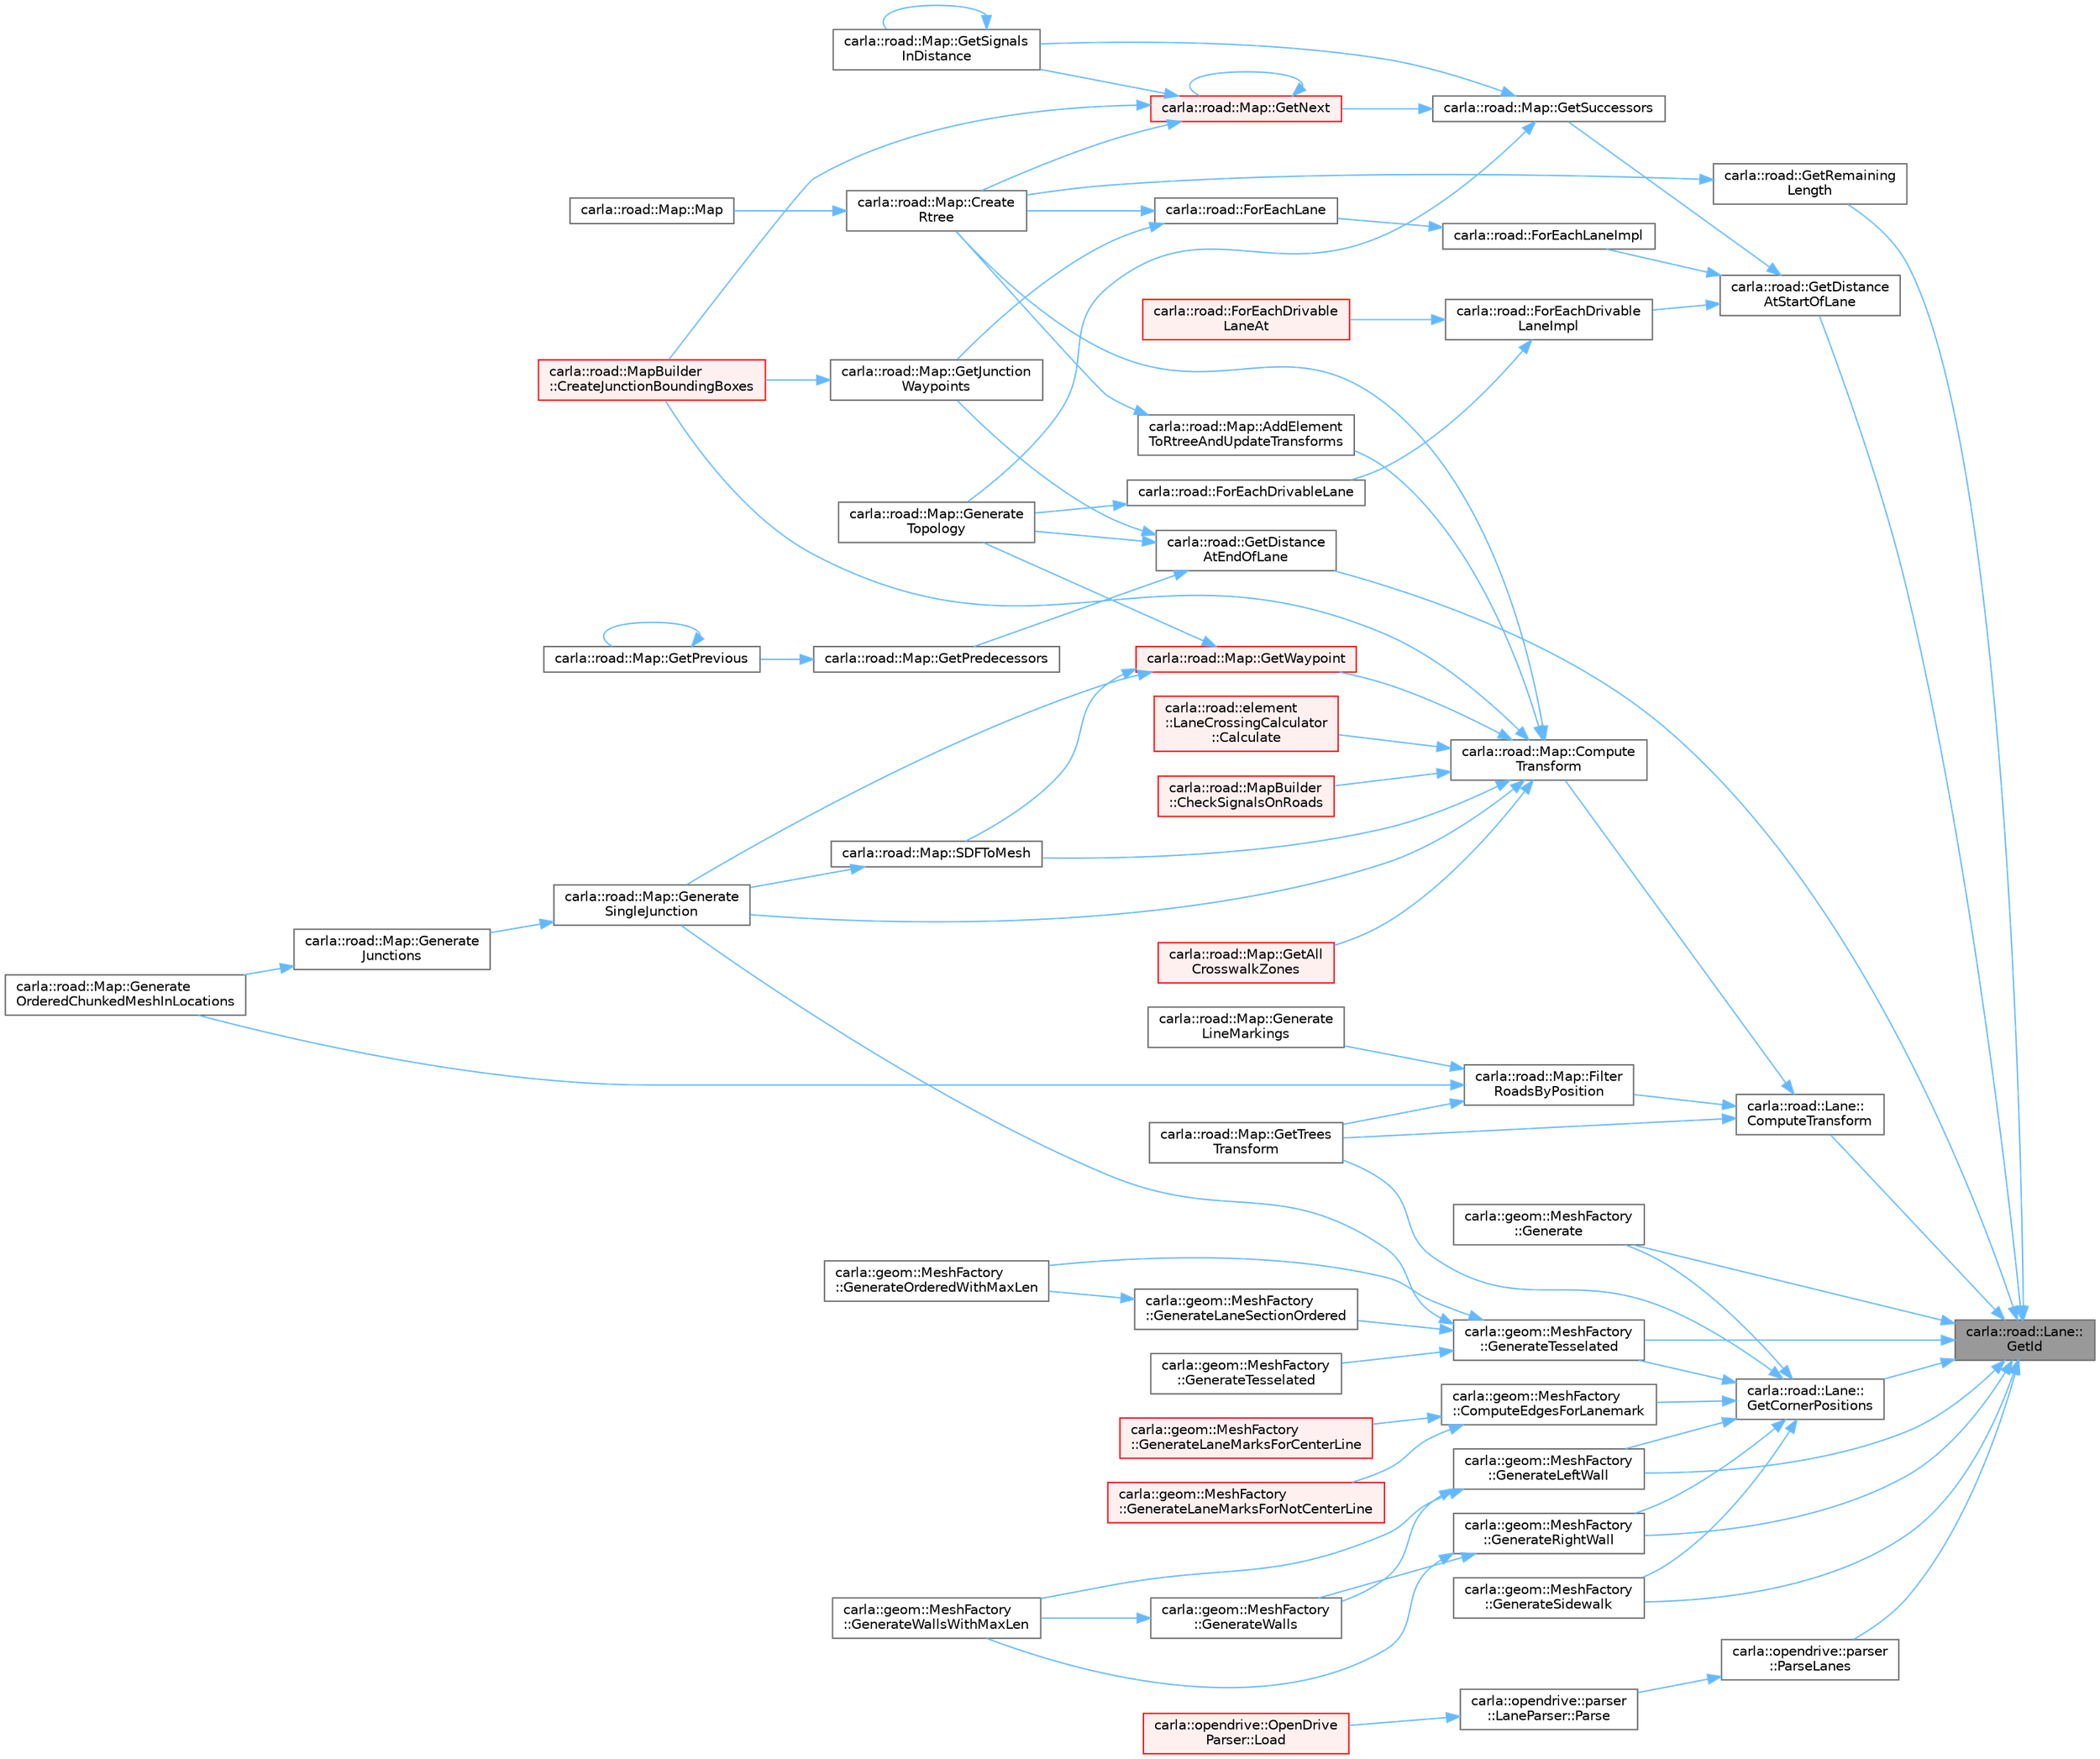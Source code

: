 digraph "carla::road::Lane::GetId"
{
 // INTERACTIVE_SVG=YES
 // LATEX_PDF_SIZE
  bgcolor="transparent";
  edge [fontname=Helvetica,fontsize=10,labelfontname=Helvetica,labelfontsize=10];
  node [fontname=Helvetica,fontsize=10,shape=box,height=0.2,width=0.4];
  rankdir="RL";
  Node1 [id="Node000001",label="carla::road::Lane::\lGetId",height=0.2,width=0.4,color="gray40", fillcolor="grey60", style="filled", fontcolor="black",tooltip=" "];
  Node1 -> Node2 [id="edge1_Node000001_Node000002",dir="back",color="steelblue1",style="solid",tooltip=" "];
  Node2 [id="Node000002",label="carla::road::Lane::\lComputeTransform",height=0.2,width=0.4,color="grey40", fillcolor="white", style="filled",URL="$df/d85/classcarla_1_1road_1_1Lane.html#a5b6a44fb0e0cd41e21557e93f913f45a",tooltip=" "];
  Node2 -> Node3 [id="edge2_Node000002_Node000003",dir="back",color="steelblue1",style="solid",tooltip=" "];
  Node3 [id="Node000003",label="carla::road::Map::Compute\lTransform",height=0.2,width=0.4,color="grey40", fillcolor="white", style="filled",URL="$d0/d34/classcarla_1_1road_1_1Map.html#ab92716131e75fa9760042389d14f56a2",tooltip=" "];
  Node3 -> Node4 [id="edge3_Node000003_Node000004",dir="back",color="steelblue1",style="solid",tooltip=" "];
  Node4 [id="Node000004",label="carla::road::Map::AddElement\lToRtreeAndUpdateTransforms",height=0.2,width=0.4,color="grey40", fillcolor="white", style="filled",URL="$d0/d34/classcarla_1_1road_1_1Map.html#a36af7faea3211dab99511c59e06c52c2",tooltip=" "];
  Node4 -> Node5 [id="edge4_Node000004_Node000005",dir="back",color="steelblue1",style="solid",tooltip=" "];
  Node5 [id="Node000005",label="carla::road::Map::Create\lRtree",height=0.2,width=0.4,color="grey40", fillcolor="white", style="filled",URL="$d0/d34/classcarla_1_1road_1_1Map.html#ad30ed42bc1a8089df7d63ec8cdfa3e72",tooltip=" "];
  Node5 -> Node6 [id="edge5_Node000005_Node000006",dir="back",color="steelblue1",style="solid",tooltip=" "];
  Node6 [id="Node000006",label="carla::road::Map::Map",height=0.2,width=0.4,color="grey40", fillcolor="white", style="filled",URL="$d0/d34/classcarla_1_1road_1_1Map.html#a8f7405072e937b732ea32c9b73bd116c",tooltip="========================================================================"];
  Node3 -> Node7 [id="edge6_Node000003_Node000007",dir="back",color="steelblue1",style="solid",tooltip=" "];
  Node7 [id="Node000007",label="carla::road::element\l::LaneCrossingCalculator\l::Calculate",height=0.2,width=0.4,color="red", fillcolor="#FFF0F0", style="filled",URL="$d2/d60/classcarla_1_1road_1_1element_1_1LaneCrossingCalculator.html#a589511f573df9e9c46c55a7a46c02cd6",tooltip=" "];
  Node3 -> Node9 [id="edge7_Node000003_Node000009",dir="back",color="steelblue1",style="solid",tooltip=" "];
  Node9 [id="Node000009",label="carla::road::MapBuilder\l::CheckSignalsOnRoads",height=0.2,width=0.4,color="red", fillcolor="#FFF0F0", style="filled",URL="$de/d16/classcarla_1_1road_1_1MapBuilder.html#af3773de062a9e9aec4310f024f19ba28",tooltip="Checks signals overlapping driving lanes and emits a warning"];
  Node3 -> Node29 [id="edge8_Node000003_Node000029",dir="back",color="steelblue1",style="solid",tooltip=" "];
  Node29 [id="Node000029",label="carla::road::MapBuilder\l::CreateJunctionBoundingBoxes",height=0.2,width=0.4,color="red", fillcolor="#FFF0F0", style="filled",URL="$de/d16/classcarla_1_1road_1_1MapBuilder.html#ab0d9fe008defb1501769cf62f8cadf14",tooltip="Create the bounding boxes of each junction"];
  Node3 -> Node5 [id="edge9_Node000003_Node000005",dir="back",color="steelblue1",style="solid",tooltip=" "];
  Node3 -> Node30 [id="edge10_Node000003_Node000030",dir="back",color="steelblue1",style="solid",tooltip=" "];
  Node30 [id="Node000030",label="carla::road::Map::Generate\lSingleJunction",height=0.2,width=0.4,color="grey40", fillcolor="white", style="filled",URL="$d0/d34/classcarla_1_1road_1_1Map.html#accf4f345bb9db4bcd6cdd9e6fec322cc",tooltip=" "];
  Node30 -> Node31 [id="edge11_Node000030_Node000031",dir="back",color="steelblue1",style="solid",tooltip=" "];
  Node31 [id="Node000031",label="carla::road::Map::Generate\lJunctions",height=0.2,width=0.4,color="grey40", fillcolor="white", style="filled",URL="$d0/d34/classcarla_1_1road_1_1Map.html#aa51550af7f6efc7df8691eb41225beec",tooltip=" "];
  Node31 -> Node32 [id="edge12_Node000031_Node000032",dir="back",color="steelblue1",style="solid",tooltip=" "];
  Node32 [id="Node000032",label="carla::road::Map::Generate\lOrderedChunkedMeshInLocations",height=0.2,width=0.4,color="grey40", fillcolor="white", style="filled",URL="$d0/d34/classcarla_1_1road_1_1Map.html#ac77235567699cc2853177c441390fd14",tooltip=" "];
  Node3 -> Node33 [id="edge13_Node000003_Node000033",dir="back",color="steelblue1",style="solid",tooltip=" "];
  Node33 [id="Node000033",label="carla::road::Map::GetAll\lCrosswalkZones",height=0.2,width=0.4,color="red", fillcolor="#FFF0F0", style="filled",URL="$d0/d34/classcarla_1_1road_1_1Map.html#ad5c36d945ee852b47b55e7d3210a20d0",tooltip="Returns a list of locations defining 2d areas, when a location is repeated an area is finished"];
  Node3 -> Node35 [id="edge14_Node000003_Node000035",dir="back",color="steelblue1",style="solid",tooltip=" "];
  Node35 [id="Node000035",label="carla::road::Map::GetWaypoint",height=0.2,width=0.4,color="red", fillcolor="#FFF0F0", style="filled",URL="$d0/d34/classcarla_1_1road_1_1Map.html#a39f0ccacb98f62b339de96c69621543b",tooltip=" "];
  Node35 -> Node30 [id="edge15_Node000035_Node000030",dir="back",color="steelblue1",style="solid",tooltip=" "];
  Node35 -> Node36 [id="edge16_Node000035_Node000036",dir="back",color="steelblue1",style="solid",tooltip=" "];
  Node36 [id="Node000036",label="carla::road::Map::Generate\lTopology",height=0.2,width=0.4,color="grey40", fillcolor="white", style="filled",URL="$d0/d34/classcarla_1_1road_1_1Map.html#a047f3fd871248ef6cea3d7057e38830b",tooltip="Generate the minimum set of waypoints that define the topology of map."];
  Node35 -> Node38 [id="edge17_Node000035_Node000038",dir="back",color="steelblue1",style="solid",tooltip=" "];
  Node38 [id="Node000038",label="carla::road::Map::SDFToMesh",height=0.2,width=0.4,color="grey40", fillcolor="white", style="filled",URL="$d0/d34/classcarla_1_1road_1_1Map.html#a1653a470bdf6e93b0471773b2e079847",tooltip=" "];
  Node38 -> Node30 [id="edge18_Node000038_Node000030",dir="back",color="steelblue1",style="solid",tooltip=" "];
  Node3 -> Node38 [id="edge19_Node000003_Node000038",dir="back",color="steelblue1",style="solid",tooltip=" "];
  Node2 -> Node39 [id="edge20_Node000002_Node000039",dir="back",color="steelblue1",style="solid",tooltip=" "];
  Node39 [id="Node000039",label="carla::road::Map::Filter\lRoadsByPosition",height=0.2,width=0.4,color="grey40", fillcolor="white", style="filled",URL="$d0/d34/classcarla_1_1road_1_1Map.html#a3552f28db07d8de3e0a41d693412171e",tooltip=" "];
  Node39 -> Node40 [id="edge21_Node000039_Node000040",dir="back",color="steelblue1",style="solid",tooltip=" "];
  Node40 [id="Node000040",label="carla::road::Map::Generate\lLineMarkings",height=0.2,width=0.4,color="grey40", fillcolor="white", style="filled",URL="$d0/d34/classcarla_1_1road_1_1Map.html#ad84d5990ccd301600bdf6863ed04dcdd",tooltip="Buids a list of meshes related with LineMarkings"];
  Node39 -> Node32 [id="edge22_Node000039_Node000032",dir="back",color="steelblue1",style="solid",tooltip=" "];
  Node39 -> Node41 [id="edge23_Node000039_Node000041",dir="back",color="steelblue1",style="solid",tooltip=" "];
  Node41 [id="Node000041",label="carla::road::Map::GetTrees\lTransform",height=0.2,width=0.4,color="grey40", fillcolor="white", style="filled",URL="$d0/d34/classcarla_1_1road_1_1Map.html#a17e65cd8e5fb3d61bf5a732bf225710d",tooltip=" "];
  Node2 -> Node41 [id="edge24_Node000002_Node000041",dir="back",color="steelblue1",style="solid",tooltip=" "];
  Node1 -> Node42 [id="edge25_Node000001_Node000042",dir="back",color="steelblue1",style="solid",tooltip=" "];
  Node42 [id="Node000042",label="carla::geom::MeshFactory\l::Generate",height=0.2,width=0.4,color="grey40", fillcolor="white", style="filled",URL="$d6/d3d/classcarla_1_1geom_1_1MeshFactory.html#a1e3c826505f82d1ddffd9f40c39cfa2a",tooltip="Generates a mesh that defines a lane from a given s start and end"];
  Node1 -> Node43 [id="edge26_Node000001_Node000043",dir="back",color="steelblue1",style="solid",tooltip=" "];
  Node43 [id="Node000043",label="carla::geom::MeshFactory\l::GenerateLeftWall",height=0.2,width=0.4,color="grey40", fillcolor="white", style="filled",URL="$d6/d3d/classcarla_1_1geom_1_1MeshFactory.html#a202f9750d3be15d0af4b42b3a90f3662",tooltip="Generates a wall-like mesh at the left side of the lane"];
  Node43 -> Node44 [id="edge27_Node000043_Node000044",dir="back",color="steelblue1",style="solid",tooltip=" "];
  Node44 [id="Node000044",label="carla::geom::MeshFactory\l::GenerateWalls",height=0.2,width=0.4,color="grey40", fillcolor="white", style="filled",URL="$d6/d3d/classcarla_1_1geom_1_1MeshFactory.html#aec242ce8214cea646ba254c0cfc0176a",tooltip="Genrates a mesh representing a wall on the road corners to avoid cars falling down"];
  Node44 -> Node45 [id="edge28_Node000044_Node000045",dir="back",color="steelblue1",style="solid",tooltip=" "];
  Node45 [id="Node000045",label="carla::geom::MeshFactory\l::GenerateWallsWithMaxLen",height=0.2,width=0.4,color="grey40", fillcolor="white", style="filled",URL="$d6/d3d/classcarla_1_1geom_1_1MeshFactory.html#a5588f2f98ea42ade1082db0ef1c8ce7b",tooltip="Generates a list of meshes that defines a lane_section safety wall with a maximum length"];
  Node43 -> Node45 [id="edge29_Node000043_Node000045",dir="back",color="steelblue1",style="solid",tooltip=" "];
  Node1 -> Node46 [id="edge30_Node000001_Node000046",dir="back",color="steelblue1",style="solid",tooltip=" "];
  Node46 [id="Node000046",label="carla::geom::MeshFactory\l::GenerateRightWall",height=0.2,width=0.4,color="grey40", fillcolor="white", style="filled",URL="$d6/d3d/classcarla_1_1geom_1_1MeshFactory.html#a11c673db2f69ad3c21ebba4d068b8c6c",tooltip="Generates a wall-like mesh at the right side of the lane"];
  Node46 -> Node44 [id="edge31_Node000046_Node000044",dir="back",color="steelblue1",style="solid",tooltip=" "];
  Node46 -> Node45 [id="edge32_Node000046_Node000045",dir="back",color="steelblue1",style="solid",tooltip=" "];
  Node1 -> Node47 [id="edge33_Node000001_Node000047",dir="back",color="steelblue1",style="solid",tooltip=" "];
  Node47 [id="Node000047",label="carla::geom::MeshFactory\l::GenerateSidewalk",height=0.2,width=0.4,color="grey40", fillcolor="white", style="filled",URL="$d6/d3d/classcarla_1_1geom_1_1MeshFactory.html#a307f715a3e409fd5db0ce50f45c40478",tooltip=" "];
  Node1 -> Node48 [id="edge34_Node000001_Node000048",dir="back",color="steelblue1",style="solid",tooltip=" "];
  Node48 [id="Node000048",label="carla::geom::MeshFactory\l::GenerateTesselated",height=0.2,width=0.4,color="grey40", fillcolor="white", style="filled",URL="$d6/d3d/classcarla_1_1geom_1_1MeshFactory.html#ae26205cfd730254bb1a35302386b497f",tooltip="Generates a mesh that defines a lane from a given s start and end with bigger tesselation"];
  Node48 -> Node49 [id="edge35_Node000048_Node000049",dir="back",color="steelblue1",style="solid",tooltip=" "];
  Node49 [id="Node000049",label="carla::geom::MeshFactory\l::GenerateLaneSectionOrdered",height=0.2,width=0.4,color="grey40", fillcolor="white", style="filled",URL="$d6/d3d/classcarla_1_1geom_1_1MeshFactory.html#ab98f3e86a2e1abf508c132708c48e414",tooltip="Generates a mesh that defines a lane section"];
  Node49 -> Node50 [id="edge36_Node000049_Node000050",dir="back",color="steelblue1",style="solid",tooltip=" "];
  Node50 [id="Node000050",label="carla::geom::MeshFactory\l::GenerateOrderedWithMaxLen",height=0.2,width=0.4,color="grey40", fillcolor="white", style="filled",URL="$d6/d3d/classcarla_1_1geom_1_1MeshFactory.html#acce620f6e7432999236d4dd2c7900e24",tooltip="Generates a list of meshes that defines a lane_section with a maximum length"];
  Node48 -> Node50 [id="edge37_Node000048_Node000050",dir="back",color="steelblue1",style="solid",tooltip=" "];
  Node48 -> Node30 [id="edge38_Node000048_Node000030",dir="back",color="steelblue1",style="solid",tooltip=" "];
  Node48 -> Node51 [id="edge39_Node000048_Node000051",dir="back",color="steelblue1",style="solid",tooltip=" "];
  Node51 [id="Node000051",label="carla::geom::MeshFactory\l::GenerateTesselated",height=0.2,width=0.4,color="grey40", fillcolor="white", style="filled",URL="$d6/d3d/classcarla_1_1geom_1_1MeshFactory.html#a27fb4c904ccf5679a3888a511609495b",tooltip="Generates a mesh that defines the whole lane with bigger tesselation"];
  Node1 -> Node52 [id="edge40_Node000001_Node000052",dir="back",color="steelblue1",style="solid",tooltip=" "];
  Node52 [id="Node000052",label="carla::road::Lane::\lGetCornerPositions",height=0.2,width=0.4,color="grey40", fillcolor="white", style="filled",URL="$df/d85/classcarla_1_1road_1_1Lane.html#ae0d376fa422b14e54af3a702e1b8385a",tooltip="Computes the location of the edges given a s"];
  Node52 -> Node53 [id="edge41_Node000052_Node000053",dir="back",color="steelblue1",style="solid",tooltip=" "];
  Node53 [id="Node000053",label="carla::geom::MeshFactory\l::ComputeEdgesForLanemark",height=0.2,width=0.4,color="grey40", fillcolor="white", style="filled",URL="$d6/d3d/classcarla_1_1geom_1_1MeshFactory.html#a512234aafe71530fd0cff32d9a27a4e4",tooltip=" "];
  Node53 -> Node54 [id="edge42_Node000053_Node000054",dir="back",color="steelblue1",style="solid",tooltip=" "];
  Node54 [id="Node000054",label="carla::geom::MeshFactory\l::GenerateLaneMarksForCenterLine",height=0.2,width=0.4,color="red", fillcolor="#FFF0F0", style="filled",URL="$d6/d3d/classcarla_1_1geom_1_1MeshFactory.html#a5744e75d34e0a3514892d4a9b7906652",tooltip=" "];
  Node53 -> Node56 [id="edge43_Node000053_Node000056",dir="back",color="steelblue1",style="solid",tooltip=" "];
  Node56 [id="Node000056",label="carla::geom::MeshFactory\l::GenerateLaneMarksForNotCenterLine",height=0.2,width=0.4,color="red", fillcolor="#FFF0F0", style="filled",URL="$d6/d3d/classcarla_1_1geom_1_1MeshFactory.html#aad2ea408b3032e959e384431becd860b",tooltip=" "];
  Node52 -> Node42 [id="edge44_Node000052_Node000042",dir="back",color="steelblue1",style="solid",tooltip=" "];
  Node52 -> Node43 [id="edge45_Node000052_Node000043",dir="back",color="steelblue1",style="solid",tooltip=" "];
  Node52 -> Node46 [id="edge46_Node000052_Node000046",dir="back",color="steelblue1",style="solid",tooltip=" "];
  Node52 -> Node47 [id="edge47_Node000052_Node000047",dir="back",color="steelblue1",style="solid",tooltip=" "];
  Node52 -> Node48 [id="edge48_Node000052_Node000048",dir="back",color="steelblue1",style="solid",tooltip=" "];
  Node52 -> Node41 [id="edge49_Node000052_Node000041",dir="back",color="steelblue1",style="solid",tooltip=" "];
  Node1 -> Node57 [id="edge50_Node000001_Node000057",dir="back",color="steelblue1",style="solid",tooltip=" "];
  Node57 [id="Node000057",label="carla::road::GetDistance\lAtEndOfLane",height=0.2,width=0.4,color="grey40", fillcolor="white", style="filled",URL="$de/d26/namespacecarla_1_1road.html#ae217d9eee20fc17168e48da2792d66c2",tooltip=" "];
  Node57 -> Node36 [id="edge51_Node000057_Node000036",dir="back",color="steelblue1",style="solid",tooltip=" "];
  Node57 -> Node58 [id="edge52_Node000057_Node000058",dir="back",color="steelblue1",style="solid",tooltip=" "];
  Node58 [id="Node000058",label="carla::road::Map::GetJunction\lWaypoints",height=0.2,width=0.4,color="grey40", fillcolor="white", style="filled",URL="$d0/d34/classcarla_1_1road_1_1Map.html#adf1b3cb75595be020adbdbd325298638",tooltip="Generate waypoints of the junction"];
  Node58 -> Node29 [id="edge53_Node000058_Node000029",dir="back",color="steelblue1",style="solid",tooltip=" "];
  Node57 -> Node59 [id="edge54_Node000057_Node000059",dir="back",color="steelblue1",style="solid",tooltip=" "];
  Node59 [id="Node000059",label="carla::road::Map::GetPredecessors",height=0.2,width=0.4,color="grey40", fillcolor="white", style="filled",URL="$d0/d34/classcarla_1_1road_1_1Map.html#ad0f471608dfa32a20135abb08bb53f4e",tooltip=" "];
  Node59 -> Node60 [id="edge55_Node000059_Node000060",dir="back",color="steelblue1",style="solid",tooltip=" "];
  Node60 [id="Node000060",label="carla::road::Map::GetPrevious",height=0.2,width=0.4,color="grey40", fillcolor="white", style="filled",URL="$d0/d34/classcarla_1_1road_1_1Map.html#a0afb8efa57799a556b3e242a683b5546",tooltip="Return the list of waypoints at distance in the reversed direction that a vehicle at waypoint could d..."];
  Node60 -> Node60 [id="edge56_Node000060_Node000060",dir="back",color="steelblue1",style="solid",tooltip=" "];
  Node1 -> Node61 [id="edge57_Node000001_Node000061",dir="back",color="steelblue1",style="solid",tooltip=" "];
  Node61 [id="Node000061",label="carla::road::GetDistance\lAtStartOfLane",height=0.2,width=0.4,color="grey40", fillcolor="white", style="filled",URL="$de/d26/namespacecarla_1_1road.html#aa758d1155efabd76bd25f2178c6e25e1",tooltip=" "];
  Node61 -> Node62 [id="edge58_Node000061_Node000062",dir="back",color="steelblue1",style="solid",tooltip=" "];
  Node62 [id="Node000062",label="carla::road::ForEachDrivable\lLaneImpl",height=0.2,width=0.4,color="grey40", fillcolor="white", style="filled",URL="$de/d26/namespacecarla_1_1road.html#a869b49ad56392d9364ea1cd1ca78b3d6",tooltip="Return a waypoint for each drivable lane on lane_section."];
  Node62 -> Node63 [id="edge59_Node000062_Node000063",dir="back",color="steelblue1",style="solid",tooltip=" "];
  Node63 [id="Node000063",label="carla::road::ForEachDrivableLane",height=0.2,width=0.4,color="grey40", fillcolor="white", style="filled",URL="$de/d26/namespacecarla_1_1road.html#a3a42ef4bdbd89afe9f2ca742b102a288",tooltip="Return a waypoint for each drivable lane on each lane section of road."];
  Node63 -> Node36 [id="edge60_Node000063_Node000036",dir="back",color="steelblue1",style="solid",tooltip=" "];
  Node62 -> Node64 [id="edge61_Node000062_Node000064",dir="back",color="steelblue1",style="solid",tooltip=" "];
  Node64 [id="Node000064",label="carla::road::ForEachDrivable\lLaneAt",height=0.2,width=0.4,color="red", fillcolor="#FFF0F0", style="filled",URL="$de/d26/namespacecarla_1_1road.html#a849b3a1a27392303ff947dcf312f1fd3",tooltip="Return a waypoint for each drivable lane at distance on road."];
  Node61 -> Node66 [id="edge62_Node000061_Node000066",dir="back",color="steelblue1",style="solid",tooltip=" "];
  Node66 [id="Node000066",label="carla::road::ForEachLaneImpl",height=0.2,width=0.4,color="grey40", fillcolor="white", style="filled",URL="$de/d26/namespacecarla_1_1road.html#aa3fd3e4fda3e33ba219f7a43869a1eb4",tooltip=" "];
  Node66 -> Node67 [id="edge63_Node000066_Node000067",dir="back",color="steelblue1",style="solid",tooltip=" "];
  Node67 [id="Node000067",label="carla::road::ForEachLane",height=0.2,width=0.4,color="grey40", fillcolor="white", style="filled",URL="$de/d26/namespacecarla_1_1road.html#a97ff50680bcc7e2ebdbb158005526b6e",tooltip="Return a waypoint for each lane of the specified type on each lane section of road."];
  Node67 -> Node5 [id="edge64_Node000067_Node000005",dir="back",color="steelblue1",style="solid",tooltip=" "];
  Node67 -> Node58 [id="edge65_Node000067_Node000058",dir="back",color="steelblue1",style="solid",tooltip=" "];
  Node61 -> Node68 [id="edge66_Node000061_Node000068",dir="back",color="steelblue1",style="solid",tooltip=" "];
  Node68 [id="Node000068",label="carla::road::Map::GetSuccessors",height=0.2,width=0.4,color="grey40", fillcolor="white", style="filled",URL="$d0/d34/classcarla_1_1road_1_1Map.html#ad207ea3fcc57867c290d05d8e6578cf5",tooltip="========================================================================"];
  Node68 -> Node36 [id="edge67_Node000068_Node000036",dir="back",color="steelblue1",style="solid",tooltip=" "];
  Node68 -> Node69 [id="edge68_Node000068_Node000069",dir="back",color="steelblue1",style="solid",tooltip=" "];
  Node69 [id="Node000069",label="carla::road::Map::GetNext",height=0.2,width=0.4,color="red", fillcolor="#FFF0F0", style="filled",URL="$d0/d34/classcarla_1_1road_1_1Map.html#a83541de08e4b515768c211f1cdbecd4f",tooltip="Return the list of waypoints at distance such that a vehicle at waypoint could drive to."];
  Node69 -> Node29 [id="edge69_Node000069_Node000029",dir="back",color="steelblue1",style="solid",tooltip=" "];
  Node69 -> Node5 [id="edge70_Node000069_Node000005",dir="back",color="steelblue1",style="solid",tooltip=" "];
  Node69 -> Node69 [id="edge71_Node000069_Node000069",dir="back",color="steelblue1",style="solid",tooltip=" "];
  Node69 -> Node71 [id="edge72_Node000069_Node000071",dir="back",color="steelblue1",style="solid",tooltip=" "];
  Node71 [id="Node000071",label="carla::road::Map::GetSignals\lInDistance",height=0.2,width=0.4,color="grey40", fillcolor="white", style="filled",URL="$d0/d34/classcarla_1_1road_1_1Map.html#a048dcf017f5500a177b28c36aac1e769",tooltip="Searches signals from an initial waypoint until the defined distance."];
  Node71 -> Node71 [id="edge73_Node000071_Node000071",dir="back",color="steelblue1",style="solid",tooltip=" "];
  Node68 -> Node71 [id="edge74_Node000068_Node000071",dir="back",color="steelblue1",style="solid",tooltip=" "];
  Node1 -> Node72 [id="edge75_Node000001_Node000072",dir="back",color="steelblue1",style="solid",tooltip=" "];
  Node72 [id="Node000072",label="carla::road::GetRemaining\lLength",height=0.2,width=0.4,color="grey40", fillcolor="white", style="filled",URL="$de/d26/namespacecarla_1_1road.html#a071a794ce07f7769fce67c03a18c02e6",tooltip=" "];
  Node72 -> Node5 [id="edge76_Node000072_Node000005",dir="back",color="steelblue1",style="solid",tooltip=" "];
  Node1 -> Node73 [id="edge77_Node000001_Node000073",dir="back",color="steelblue1",style="solid",tooltip=" "];
  Node73 [id="Node000073",label="carla::opendrive::parser\l::ParseLanes",height=0.2,width=0.4,color="grey40", fillcolor="white", style="filled",URL="$db/dd5/namespacecarla_1_1opendrive_1_1parser.html#ac2f5766b57ed54b7e6b78b13aeeab215",tooltip=" "];
  Node73 -> Node74 [id="edge78_Node000073_Node000074",dir="back",color="steelblue1",style="solid",tooltip=" "];
  Node74 [id="Node000074",label="carla::opendrive::parser\l::LaneParser::Parse",height=0.2,width=0.4,color="grey40", fillcolor="white", style="filled",URL="$df/d2f/classcarla_1_1opendrive_1_1parser_1_1LaneParser.html#a941e9b363786a64eb59479b046a9e501",tooltip=" "];
  Node74 -> Node11 [id="edge79_Node000074_Node000011",dir="back",color="steelblue1",style="solid",tooltip=" "];
  Node11 [id="Node000011",label="carla::opendrive::OpenDrive\lParser::Load",height=0.2,width=0.4,color="red", fillcolor="#FFF0F0", style="filled",URL="$de/d5a/classcarla_1_1opendrive_1_1OpenDriveParser.html#a599fd6174f30aaee59590c16503afd8a",tooltip=" "];
}
